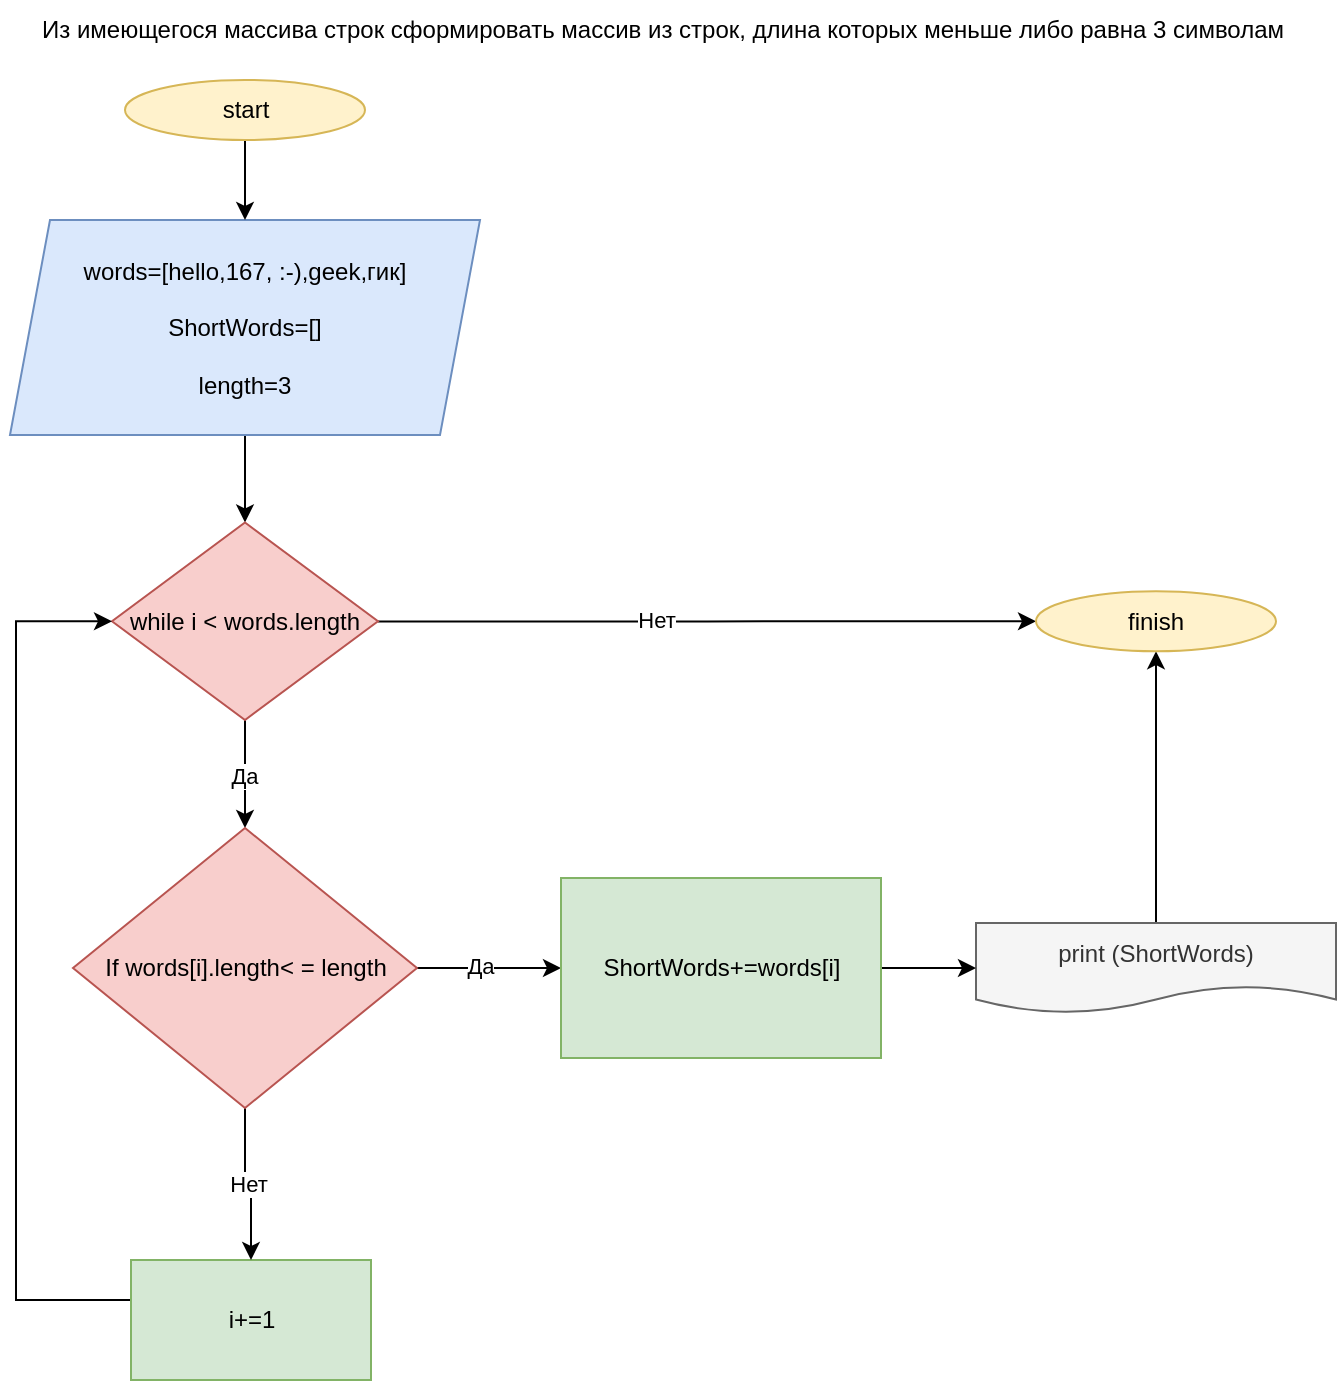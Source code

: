 <mxfile version="20.7.4" type="device"><diagram id="C5RBs43oDa-KdzZeNtuy" name="Page-1"><mxGraphModel dx="1114" dy="-164" grid="1" gridSize="10" guides="1" tooltips="1" connect="1" arrows="1" fold="1" page="1" pageScale="1" pageWidth="827" pageHeight="1169" math="0" shadow="0"><root><mxCell id="WIyWlLk6GJQsqaUBKTNV-0"/><mxCell id="WIyWlLk6GJQsqaUBKTNV-1" parent="WIyWlLk6GJQsqaUBKTNV-0"/><mxCell id="dfGMQSg4jG4Fj2IQy8Ng-30" value="Из имеющегося массива строк сформировать массив из строк, длина которых меньше либо равна 3 символам" style="text;html=1;align=center;verticalAlign=middle;resizable=0;points=[];autosize=1;strokeColor=none;fillColor=none;" parent="WIyWlLk6GJQsqaUBKTNV-1" vertex="1"><mxGeometry x="127.5" y="1200" width="650" height="30" as="geometry"/></mxCell><mxCell id="dfGMQSg4jG4Fj2IQy8Ng-32" value="" style="edgeStyle=orthogonalEdgeStyle;rounded=0;orthogonalLoop=1;jettySize=auto;html=1;entryX=0.5;entryY=0;entryDx=0;entryDy=0;" parent="WIyWlLk6GJQsqaUBKTNV-1" source="dfGMQSg4jG4Fj2IQy8Ng-33" target="dfGMQSg4jG4Fj2IQy8Ng-37" edge="1"><mxGeometry relative="1" as="geometry"><mxPoint x="245" y="1477.5" as="targetPoint"/></mxGeometry></mxCell><mxCell id="dfGMQSg4jG4Fj2IQy8Ng-33" value="words=[hello,167, :-),geek,гик]&lt;br&gt;&lt;br&gt;ShortWords=[]&lt;br&gt;&lt;br&gt;length=3" style="shape=parallelogram;perimeter=parallelogramPerimeter;whiteSpace=wrap;html=1;fixedSize=1;labelBackgroundColor=none;fillColor=#dae8fc;strokeColor=#6c8ebf;" parent="WIyWlLk6GJQsqaUBKTNV-1" vertex="1"><mxGeometry x="127" y="1310" width="235" height="107.5" as="geometry"/></mxCell><mxCell id="_PRJBY81vpQkvboIoXvG-4" style="edgeStyle=orthogonalEdgeStyle;rounded=0;orthogonalLoop=1;jettySize=auto;html=1;entryX=0.5;entryY=1;entryDx=0;entryDy=0;" edge="1" parent="WIyWlLk6GJQsqaUBKTNV-1" source="dfGMQSg4jG4Fj2IQy8Ng-34" target="dfGMQSg4jG4Fj2IQy8Ng-43"><mxGeometry relative="1" as="geometry"/></mxCell><mxCell id="dfGMQSg4jG4Fj2IQy8Ng-34" value="print (ShortWords)" style="shape=document;whiteSpace=wrap;html=1;boundedLbl=1;labelBackgroundColor=none;fillColor=#f5f5f5;fontColor=#333333;strokeColor=#666666;" parent="WIyWlLk6GJQsqaUBKTNV-1" vertex="1"><mxGeometry x="610" y="1661.5" width="180" height="45" as="geometry"/></mxCell><mxCell id="dfGMQSg4jG4Fj2IQy8Ng-35" value="" style="edgeStyle=orthogonalEdgeStyle;rounded=0;orthogonalLoop=1;jettySize=auto;html=1;exitX=0.5;exitY=1;exitDx=0;exitDy=0;" parent="WIyWlLk6GJQsqaUBKTNV-1" source="dfGMQSg4jG4Fj2IQy8Ng-39" target="dfGMQSg4jG4Fj2IQy8Ng-33" edge="1"><mxGeometry relative="1" as="geometry"><mxPoint x="245" y="1297.5" as="sourcePoint"/></mxGeometry></mxCell><mxCell id="mN7TjHa8wnxBKywjLzrq-1" style="edgeStyle=orthogonalEdgeStyle;rounded=0;orthogonalLoop=1;jettySize=auto;html=1;entryX=0.5;entryY=0;entryDx=0;entryDy=0;" parent="WIyWlLk6GJQsqaUBKTNV-1" source="dfGMQSg4jG4Fj2IQy8Ng-37" target="mN7TjHa8wnxBKywjLzrq-0" edge="1"><mxGeometry relative="1" as="geometry"/></mxCell><mxCell id="mN7TjHa8wnxBKywjLzrq-2" value="Да" style="edgeLabel;html=1;align=center;verticalAlign=middle;resizable=0;points=[];" parent="mN7TjHa8wnxBKywjLzrq-1" vertex="1" connectable="0"><mxGeometry x="0.022" y="-1" relative="1" as="geometry"><mxPoint as="offset"/></mxGeometry></mxCell><mxCell id="mN7TjHa8wnxBKywjLzrq-6" style="edgeStyle=orthogonalEdgeStyle;rounded=0;orthogonalLoop=1;jettySize=auto;html=1;entryX=0;entryY=0.5;entryDx=0;entryDy=0;" parent="WIyWlLk6GJQsqaUBKTNV-1" source="dfGMQSg4jG4Fj2IQy8Ng-37" target="dfGMQSg4jG4Fj2IQy8Ng-43" edge="1"><mxGeometry relative="1" as="geometry"/></mxCell><mxCell id="mN7TjHa8wnxBKywjLzrq-7" value="Нет" style="edgeLabel;html=1;align=center;verticalAlign=middle;resizable=0;points=[];" parent="mN7TjHa8wnxBKywjLzrq-6" vertex="1" connectable="0"><mxGeometry x="-0.157" y="1" relative="1" as="geometry"><mxPoint as="offset"/></mxGeometry></mxCell><mxCell id="dfGMQSg4jG4Fj2IQy8Ng-37" value="while i &amp;lt; words.length" style="rhombus;whiteSpace=wrap;html=1;labelBackgroundColor=none;fillColor=#f8cecc;strokeColor=#b85450;" parent="WIyWlLk6GJQsqaUBKTNV-1" vertex="1"><mxGeometry x="178" y="1461.25" width="133" height="98.75" as="geometry"/></mxCell><mxCell id="dfGMQSg4jG4Fj2IQy8Ng-39" value="start" style="ellipse;whiteSpace=wrap;html=1;labelBackgroundColor=none;fillColor=#fff2cc;strokeColor=#d6b656;" parent="WIyWlLk6GJQsqaUBKTNV-1" vertex="1"><mxGeometry x="184.5" y="1240" width="120" height="30" as="geometry"/></mxCell><mxCell id="dfGMQSg4jG4Fj2IQy8Ng-45" style="edgeStyle=orthogonalEdgeStyle;rounded=0;orthogonalLoop=1;jettySize=auto;html=1;exitX=0;exitY=0.5;exitDx=0;exitDy=0;entryX=0;entryY=0.5;entryDx=0;entryDy=0;" parent="WIyWlLk6GJQsqaUBKTNV-1" source="dfGMQSg4jG4Fj2IQy8Ng-41" target="dfGMQSg4jG4Fj2IQy8Ng-37" edge="1"><mxGeometry relative="1" as="geometry"><Array as="points"><mxPoint x="188" y="1850"/><mxPoint x="130" y="1850"/><mxPoint x="130" y="1511"/></Array></mxGeometry></mxCell><mxCell id="dfGMQSg4jG4Fj2IQy8Ng-41" value="i+=1" style="whiteSpace=wrap;html=1;fillColor=#d5e8d4;strokeColor=#82b366;labelBackgroundColor=none;" parent="WIyWlLk6GJQsqaUBKTNV-1" vertex="1"><mxGeometry x="187.5" y="1830" width="120" height="60" as="geometry"/></mxCell><mxCell id="dfGMQSg4jG4Fj2IQy8Ng-43" value="finish" style="ellipse;whiteSpace=wrap;html=1;labelBackgroundColor=none;fillColor=#fff2cc;strokeColor=#d6b656;" parent="WIyWlLk6GJQsqaUBKTNV-1" vertex="1"><mxGeometry x="640" y="1495.62" width="120" height="30" as="geometry"/></mxCell><mxCell id="GFjOPZcZBdPdCNXC6987-33" style="edgeStyle=orthogonalEdgeStyle;rounded=0;orthogonalLoop=1;jettySize=auto;html=1;exitX=0;exitY=0.5;exitDx=0;exitDy=0;entryX=0;entryY=0.5;entryDx=0;entryDy=0;" parent="WIyWlLk6GJQsqaUBKTNV-1" edge="1"><mxGeometry relative="1" as="geometry"><Array as="points"><mxPoint x="100" y="3780"/><mxPoint x="100" y="3345"/></Array><mxPoint x="360" y="3345" as="targetPoint"/></mxGeometry></mxCell><mxCell id="mN7TjHa8wnxBKywjLzrq-5" value="Нет" style="edgeStyle=orthogonalEdgeStyle;rounded=0;orthogonalLoop=1;jettySize=auto;html=1;entryX=0.5;entryY=0;entryDx=0;entryDy=0;" parent="WIyWlLk6GJQsqaUBKTNV-1" source="mN7TjHa8wnxBKywjLzrq-0" target="dfGMQSg4jG4Fj2IQy8Ng-41" edge="1"><mxGeometry relative="1" as="geometry"/></mxCell><mxCell id="_PRJBY81vpQkvboIoXvG-1" style="edgeStyle=orthogonalEdgeStyle;rounded=0;orthogonalLoop=1;jettySize=auto;html=1;entryX=0;entryY=0.5;entryDx=0;entryDy=0;" edge="1" parent="WIyWlLk6GJQsqaUBKTNV-1" source="mN7TjHa8wnxBKywjLzrq-0" target="_PRJBY81vpQkvboIoXvG-0"><mxGeometry relative="1" as="geometry"/></mxCell><mxCell id="_PRJBY81vpQkvboIoXvG-2" value="Да" style="edgeLabel;html=1;align=center;verticalAlign=middle;resizable=0;points=[];" vertex="1" connectable="0" parent="_PRJBY81vpQkvboIoXvG-1"><mxGeometry x="-0.125" y="1" relative="1" as="geometry"><mxPoint as="offset"/></mxGeometry></mxCell><mxCell id="mN7TjHa8wnxBKywjLzrq-0" value="If words[i].length&amp;lt; = length" style="rhombus;whiteSpace=wrap;html=1;labelBackgroundColor=none;fillColor=#f8cecc;strokeColor=#b85450;" parent="WIyWlLk6GJQsqaUBKTNV-1" vertex="1"><mxGeometry x="158.5" y="1614" width="172" height="140" as="geometry"/></mxCell><mxCell id="_PRJBY81vpQkvboIoXvG-3" style="edgeStyle=orthogonalEdgeStyle;rounded=0;orthogonalLoop=1;jettySize=auto;html=1;" edge="1" parent="WIyWlLk6GJQsqaUBKTNV-1" source="_PRJBY81vpQkvboIoXvG-0" target="dfGMQSg4jG4Fj2IQy8Ng-34"><mxGeometry relative="1" as="geometry"/></mxCell><mxCell id="_PRJBY81vpQkvboIoXvG-0" value="ShortWords+=words[i]" style="whiteSpace=wrap;html=1;fillColor=#d5e8d4;strokeColor=#82b366;labelBackgroundColor=none;" vertex="1" parent="WIyWlLk6GJQsqaUBKTNV-1"><mxGeometry x="402.5" y="1639" width="160" height="90" as="geometry"/></mxCell></root></mxGraphModel></diagram></mxfile>